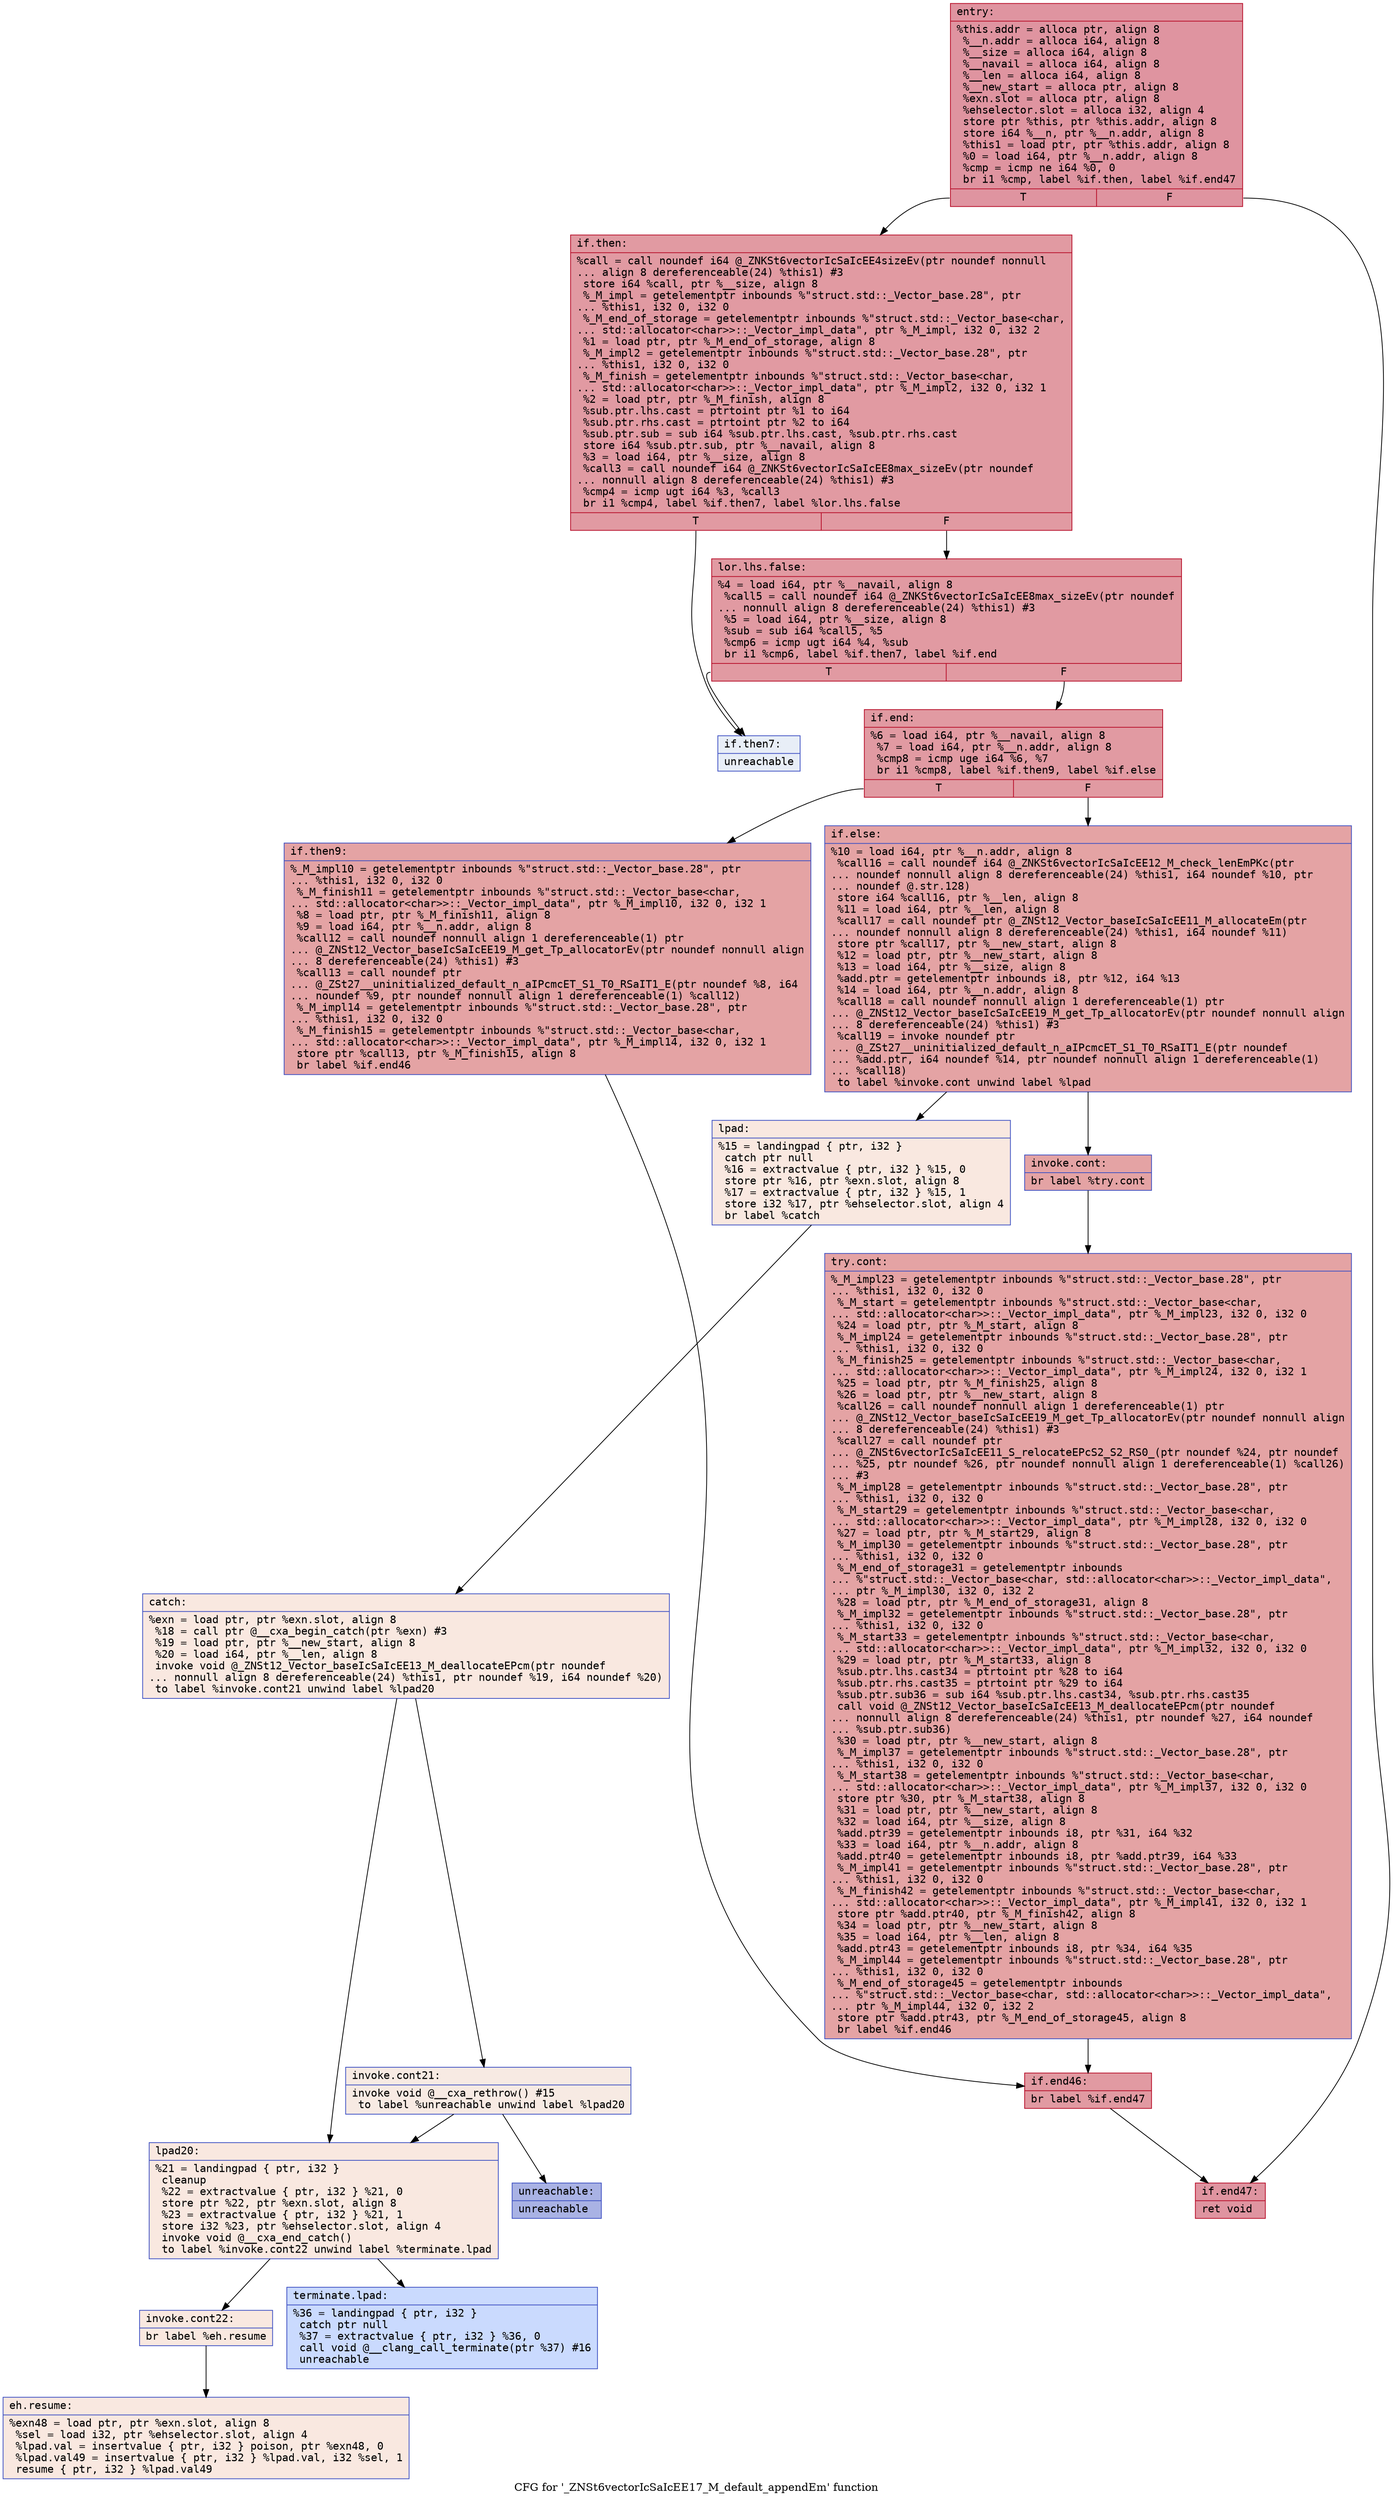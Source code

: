 digraph "CFG for '_ZNSt6vectorIcSaIcEE17_M_default_appendEm' function" {
	label="CFG for '_ZNSt6vectorIcSaIcEE17_M_default_appendEm' function";

	Node0x562c4e5751e0 [shape=record,color="#b70d28ff", style=filled, fillcolor="#b70d2870" fontname="Courier",label="{entry:\l|  %this.addr = alloca ptr, align 8\l  %__n.addr = alloca i64, align 8\l  %__size = alloca i64, align 8\l  %__navail = alloca i64, align 8\l  %__len = alloca i64, align 8\l  %__new_start = alloca ptr, align 8\l  %exn.slot = alloca ptr, align 8\l  %ehselector.slot = alloca i32, align 4\l  store ptr %this, ptr %this.addr, align 8\l  store i64 %__n, ptr %__n.addr, align 8\l  %this1 = load ptr, ptr %this.addr, align 8\l  %0 = load i64, ptr %__n.addr, align 8\l  %cmp = icmp ne i64 %0, 0\l  br i1 %cmp, label %if.then, label %if.end47\l|{<s0>T|<s1>F}}"];
	Node0x562c4e5751e0:s0 -> Node0x562c4e575b40[tooltip="entry -> if.then\nProbability 62.50%" ];
	Node0x562c4e5751e0:s1 -> Node0x562c4e575bb0[tooltip="entry -> if.end47\nProbability 37.50%" ];
	Node0x562c4e575b40 [shape=record,color="#b70d28ff", style=filled, fillcolor="#bb1b2c70" fontname="Courier",label="{if.then:\l|  %call = call noundef i64 @_ZNKSt6vectorIcSaIcEE4sizeEv(ptr noundef nonnull\l... align 8 dereferenceable(24) %this1) #3\l  store i64 %call, ptr %__size, align 8\l  %_M_impl = getelementptr inbounds %\"struct.std::_Vector_base.28\", ptr\l... %this1, i32 0, i32 0\l  %_M_end_of_storage = getelementptr inbounds %\"struct.std::_Vector_base\<char,\l... std::allocator\<char\>\>::_Vector_impl_data\", ptr %_M_impl, i32 0, i32 2\l  %1 = load ptr, ptr %_M_end_of_storage, align 8\l  %_M_impl2 = getelementptr inbounds %\"struct.std::_Vector_base.28\", ptr\l... %this1, i32 0, i32 0\l  %_M_finish = getelementptr inbounds %\"struct.std::_Vector_base\<char,\l... std::allocator\<char\>\>::_Vector_impl_data\", ptr %_M_impl2, i32 0, i32 1\l  %2 = load ptr, ptr %_M_finish, align 8\l  %sub.ptr.lhs.cast = ptrtoint ptr %1 to i64\l  %sub.ptr.rhs.cast = ptrtoint ptr %2 to i64\l  %sub.ptr.sub = sub i64 %sub.ptr.lhs.cast, %sub.ptr.rhs.cast\l  store i64 %sub.ptr.sub, ptr %__navail, align 8\l  %3 = load i64, ptr %__size, align 8\l  %call3 = call noundef i64 @_ZNKSt6vectorIcSaIcEE8max_sizeEv(ptr noundef\l... nonnull align 8 dereferenceable(24) %this1) #3\l  %cmp4 = icmp ugt i64 %3, %call3\l  br i1 %cmp4, label %if.then7, label %lor.lhs.false\l|{<s0>T|<s1>F}}"];
	Node0x562c4e575b40:s0 -> Node0x562c4e5759a0[tooltip="if.then -> if.then7\nProbability 0.00%" ];
	Node0x562c4e575b40:s1 -> Node0x562c4e5759f0[tooltip="if.then -> lor.lhs.false\nProbability 100.00%" ];
	Node0x562c4e5759f0 [shape=record,color="#b70d28ff", style=filled, fillcolor="#bb1b2c70" fontname="Courier",label="{lor.lhs.false:\l|  %4 = load i64, ptr %__navail, align 8\l  %call5 = call noundef i64 @_ZNKSt6vectorIcSaIcEE8max_sizeEv(ptr noundef\l... nonnull align 8 dereferenceable(24) %this1) #3\l  %5 = load i64, ptr %__size, align 8\l  %sub = sub i64 %call5, %5\l  %cmp6 = icmp ugt i64 %4, %sub\l  br i1 %cmp6, label %if.then7, label %if.end\l|{<s0>T|<s1>F}}"];
	Node0x562c4e5759f0:s0 -> Node0x562c4e5759a0[tooltip="lor.lhs.false -> if.then7\nProbability 0.00%" ];
	Node0x562c4e5759f0:s1 -> Node0x562c4e576ed0[tooltip="lor.lhs.false -> if.end\nProbability 100.00%" ];
	Node0x562c4e5759a0 [shape=record,color="#3d50c3ff", style=filled, fillcolor="#cbd8ee70" fontname="Courier",label="{if.then7:\l|  unreachable\l}"];
	Node0x562c4e576ed0 [shape=record,color="#b70d28ff", style=filled, fillcolor="#bb1b2c70" fontname="Courier",label="{if.end:\l|  %6 = load i64, ptr %__navail, align 8\l  %7 = load i64, ptr %__n.addr, align 8\l  %cmp8 = icmp uge i64 %6, %7\l  br i1 %cmp8, label %if.then9, label %if.else\l|{<s0>T|<s1>F}}"];
	Node0x562c4e576ed0:s0 -> Node0x562c4e44a6c0[tooltip="if.end -> if.then9\nProbability 50.00%" ];
	Node0x562c4e576ed0:s1 -> Node0x562c4e4c40b0[tooltip="if.end -> if.else\nProbability 50.00%" ];
	Node0x562c4e44a6c0 [shape=record,color="#3d50c3ff", style=filled, fillcolor="#c32e3170" fontname="Courier",label="{if.then9:\l|  %_M_impl10 = getelementptr inbounds %\"struct.std::_Vector_base.28\", ptr\l... %this1, i32 0, i32 0\l  %_M_finish11 = getelementptr inbounds %\"struct.std::_Vector_base\<char,\l... std::allocator\<char\>\>::_Vector_impl_data\", ptr %_M_impl10, i32 0, i32 1\l  %8 = load ptr, ptr %_M_finish11, align 8\l  %9 = load i64, ptr %__n.addr, align 8\l  %call12 = call noundef nonnull align 1 dereferenceable(1) ptr\l... @_ZNSt12_Vector_baseIcSaIcEE19_M_get_Tp_allocatorEv(ptr noundef nonnull align\l... 8 dereferenceable(24) %this1) #3\l  %call13 = call noundef ptr\l... @_ZSt27__uninitialized_default_n_aIPcmcET_S1_T0_RSaIT1_E(ptr noundef %8, i64\l... noundef %9, ptr noundef nonnull align 1 dereferenceable(1) %call12)\l  %_M_impl14 = getelementptr inbounds %\"struct.std::_Vector_base.28\", ptr\l... %this1, i32 0, i32 0\l  %_M_finish15 = getelementptr inbounds %\"struct.std::_Vector_base\<char,\l... std::allocator\<char\>\>::_Vector_impl_data\", ptr %_M_impl14, i32 0, i32 1\l  store ptr %call13, ptr %_M_finish15, align 8\l  br label %if.end46\l}"];
	Node0x562c4e44a6c0 -> Node0x562c4e5777c0[tooltip="if.then9 -> if.end46\nProbability 100.00%" ];
	Node0x562c4e4c40b0 [shape=record,color="#3d50c3ff", style=filled, fillcolor="#c32e3170" fontname="Courier",label="{if.else:\l|  %10 = load i64, ptr %__n.addr, align 8\l  %call16 = call noundef i64 @_ZNKSt6vectorIcSaIcEE12_M_check_lenEmPKc(ptr\l... noundef nonnull align 8 dereferenceable(24) %this1, i64 noundef %10, ptr\l... noundef @.str.128)\l  store i64 %call16, ptr %__len, align 8\l  %11 = load i64, ptr %__len, align 8\l  %call17 = call noundef ptr @_ZNSt12_Vector_baseIcSaIcEE11_M_allocateEm(ptr\l... noundef nonnull align 8 dereferenceable(24) %this1, i64 noundef %11)\l  store ptr %call17, ptr %__new_start, align 8\l  %12 = load ptr, ptr %__new_start, align 8\l  %13 = load i64, ptr %__size, align 8\l  %add.ptr = getelementptr inbounds i8, ptr %12, i64 %13\l  %14 = load i64, ptr %__n.addr, align 8\l  %call18 = call noundef nonnull align 1 dereferenceable(1) ptr\l... @_ZNSt12_Vector_baseIcSaIcEE19_M_get_Tp_allocatorEv(ptr noundef nonnull align\l... 8 dereferenceable(24) %this1) #3\l  %call19 = invoke noundef ptr\l... @_ZSt27__uninitialized_default_n_aIPcmcET_S1_T0_RSaIT1_E(ptr noundef\l... %add.ptr, i64 noundef %14, ptr noundef nonnull align 1 dereferenceable(1)\l... %call18)\l          to label %invoke.cont unwind label %lpad\l}"];
	Node0x562c4e4c40b0 -> Node0x562c4e578150[tooltip="if.else -> invoke.cont\nProbability 100.00%" ];
	Node0x562c4e4c40b0 -> Node0x562c4e578200[tooltip="if.else -> lpad\nProbability 0.00%" ];
	Node0x562c4e578150 [shape=record,color="#3d50c3ff", style=filled, fillcolor="#c32e3170" fontname="Courier",label="{invoke.cont:\l|  br label %try.cont\l}"];
	Node0x562c4e578150 -> Node0x562c4e5784b0[tooltip="invoke.cont -> try.cont\nProbability 100.00%" ];
	Node0x562c4e578200 [shape=record,color="#3d50c3ff", style=filled, fillcolor="#f1ccb870" fontname="Courier",label="{lpad:\l|  %15 = landingpad \{ ptr, i32 \}\l          catch ptr null\l  %16 = extractvalue \{ ptr, i32 \} %15, 0\l  store ptr %16, ptr %exn.slot, align 8\l  %17 = extractvalue \{ ptr, i32 \} %15, 1\l  store i32 %17, ptr %ehselector.slot, align 4\l  br label %catch\l}"];
	Node0x562c4e578200 -> Node0x562c4e576b70[tooltip="lpad -> catch\nProbability 100.00%" ];
	Node0x562c4e576b70 [shape=record,color="#3d50c3ff", style=filled, fillcolor="#f1ccb870" fontname="Courier",label="{catch:\l|  %exn = load ptr, ptr %exn.slot, align 8\l  %18 = call ptr @__cxa_begin_catch(ptr %exn) #3\l  %19 = load ptr, ptr %__new_start, align 8\l  %20 = load i64, ptr %__len, align 8\l  invoke void @_ZNSt12_Vector_baseIcSaIcEE13_M_deallocateEPcm(ptr noundef\l... nonnull align 8 dereferenceable(24) %this1, ptr noundef %19, i64 noundef %20)\l          to label %invoke.cont21 unwind label %lpad20\l}"];
	Node0x562c4e576b70 -> Node0x562c4e578f70[tooltip="catch -> invoke.cont21\nProbability 50.00%" ];
	Node0x562c4e576b70 -> Node0x562c4e578fc0[tooltip="catch -> lpad20\nProbability 50.00%" ];
	Node0x562c4e578f70 [shape=record,color="#3d50c3ff", style=filled, fillcolor="#eed0c070" fontname="Courier",label="{invoke.cont21:\l|  invoke void @__cxa_rethrow() #15\l          to label %unreachable unwind label %lpad20\l}"];
	Node0x562c4e578f70 -> Node0x562c4e579300[tooltip="invoke.cont21 -> unreachable\nProbability 0.00%" ];
	Node0x562c4e578f70 -> Node0x562c4e578fc0[tooltip="invoke.cont21 -> lpad20\nProbability 100.00%" ];
	Node0x562c4e578fc0 [shape=record,color="#3d50c3ff", style=filled, fillcolor="#f1ccb870" fontname="Courier",label="{lpad20:\l|  %21 = landingpad \{ ptr, i32 \}\l          cleanup\l  %22 = extractvalue \{ ptr, i32 \} %21, 0\l  store ptr %22, ptr %exn.slot, align 8\l  %23 = extractvalue \{ ptr, i32 \} %21, 1\l  store i32 %23, ptr %ehselector.slot, align 4\l  invoke void @__cxa_end_catch()\l          to label %invoke.cont22 unwind label %terminate.lpad\l}"];
	Node0x562c4e578fc0 -> Node0x562c4e5796f0[tooltip="lpad20 -> invoke.cont22\nProbability 100.00%" ];
	Node0x562c4e578fc0 -> Node0x562c4e5797a0[tooltip="lpad20 -> terminate.lpad\nProbability 0.00%" ];
	Node0x562c4e5796f0 [shape=record,color="#3d50c3ff", style=filled, fillcolor="#f1ccb870" fontname="Courier",label="{invoke.cont22:\l|  br label %eh.resume\l}"];
	Node0x562c4e5796f0 -> Node0x562c4e5799c0[tooltip="invoke.cont22 -> eh.resume\nProbability 100.00%" ];
	Node0x562c4e5784b0 [shape=record,color="#3d50c3ff", style=filled, fillcolor="#c32e3170" fontname="Courier",label="{try.cont:\l|  %_M_impl23 = getelementptr inbounds %\"struct.std::_Vector_base.28\", ptr\l... %this1, i32 0, i32 0\l  %_M_start = getelementptr inbounds %\"struct.std::_Vector_base\<char,\l... std::allocator\<char\>\>::_Vector_impl_data\", ptr %_M_impl23, i32 0, i32 0\l  %24 = load ptr, ptr %_M_start, align 8\l  %_M_impl24 = getelementptr inbounds %\"struct.std::_Vector_base.28\", ptr\l... %this1, i32 0, i32 0\l  %_M_finish25 = getelementptr inbounds %\"struct.std::_Vector_base\<char,\l... std::allocator\<char\>\>::_Vector_impl_data\", ptr %_M_impl24, i32 0, i32 1\l  %25 = load ptr, ptr %_M_finish25, align 8\l  %26 = load ptr, ptr %__new_start, align 8\l  %call26 = call noundef nonnull align 1 dereferenceable(1) ptr\l... @_ZNSt12_Vector_baseIcSaIcEE19_M_get_Tp_allocatorEv(ptr noundef nonnull align\l... 8 dereferenceable(24) %this1) #3\l  %call27 = call noundef ptr\l... @_ZNSt6vectorIcSaIcEE11_S_relocateEPcS2_S2_RS0_(ptr noundef %24, ptr noundef\l... %25, ptr noundef %26, ptr noundef nonnull align 1 dereferenceable(1) %call26)\l... #3\l  %_M_impl28 = getelementptr inbounds %\"struct.std::_Vector_base.28\", ptr\l... %this1, i32 0, i32 0\l  %_M_start29 = getelementptr inbounds %\"struct.std::_Vector_base\<char,\l... std::allocator\<char\>\>::_Vector_impl_data\", ptr %_M_impl28, i32 0, i32 0\l  %27 = load ptr, ptr %_M_start29, align 8\l  %_M_impl30 = getelementptr inbounds %\"struct.std::_Vector_base.28\", ptr\l... %this1, i32 0, i32 0\l  %_M_end_of_storage31 = getelementptr inbounds\l... %\"struct.std::_Vector_base\<char, std::allocator\<char\>\>::_Vector_impl_data\",\l... ptr %_M_impl30, i32 0, i32 2\l  %28 = load ptr, ptr %_M_end_of_storage31, align 8\l  %_M_impl32 = getelementptr inbounds %\"struct.std::_Vector_base.28\", ptr\l... %this1, i32 0, i32 0\l  %_M_start33 = getelementptr inbounds %\"struct.std::_Vector_base\<char,\l... std::allocator\<char\>\>::_Vector_impl_data\", ptr %_M_impl32, i32 0, i32 0\l  %29 = load ptr, ptr %_M_start33, align 8\l  %sub.ptr.lhs.cast34 = ptrtoint ptr %28 to i64\l  %sub.ptr.rhs.cast35 = ptrtoint ptr %29 to i64\l  %sub.ptr.sub36 = sub i64 %sub.ptr.lhs.cast34, %sub.ptr.rhs.cast35\l  call void @_ZNSt12_Vector_baseIcSaIcEE13_M_deallocateEPcm(ptr noundef\l... nonnull align 8 dereferenceable(24) %this1, ptr noundef %27, i64 noundef\l... %sub.ptr.sub36)\l  %30 = load ptr, ptr %__new_start, align 8\l  %_M_impl37 = getelementptr inbounds %\"struct.std::_Vector_base.28\", ptr\l... %this1, i32 0, i32 0\l  %_M_start38 = getelementptr inbounds %\"struct.std::_Vector_base\<char,\l... std::allocator\<char\>\>::_Vector_impl_data\", ptr %_M_impl37, i32 0, i32 0\l  store ptr %30, ptr %_M_start38, align 8\l  %31 = load ptr, ptr %__new_start, align 8\l  %32 = load i64, ptr %__size, align 8\l  %add.ptr39 = getelementptr inbounds i8, ptr %31, i64 %32\l  %33 = load i64, ptr %__n.addr, align 8\l  %add.ptr40 = getelementptr inbounds i8, ptr %add.ptr39, i64 %33\l  %_M_impl41 = getelementptr inbounds %\"struct.std::_Vector_base.28\", ptr\l... %this1, i32 0, i32 0\l  %_M_finish42 = getelementptr inbounds %\"struct.std::_Vector_base\<char,\l... std::allocator\<char\>\>::_Vector_impl_data\", ptr %_M_impl41, i32 0, i32 1\l  store ptr %add.ptr40, ptr %_M_finish42, align 8\l  %34 = load ptr, ptr %__new_start, align 8\l  %35 = load i64, ptr %__len, align 8\l  %add.ptr43 = getelementptr inbounds i8, ptr %34, i64 %35\l  %_M_impl44 = getelementptr inbounds %\"struct.std::_Vector_base.28\", ptr\l... %this1, i32 0, i32 0\l  %_M_end_of_storage45 = getelementptr inbounds\l... %\"struct.std::_Vector_base\<char, std::allocator\<char\>\>::_Vector_impl_data\",\l... ptr %_M_impl44, i32 0, i32 2\l  store ptr %add.ptr43, ptr %_M_end_of_storage45, align 8\l  br label %if.end46\l}"];
	Node0x562c4e5784b0 -> Node0x562c4e5777c0[tooltip="try.cont -> if.end46\nProbability 100.00%" ];
	Node0x562c4e5777c0 [shape=record,color="#b70d28ff", style=filled, fillcolor="#bb1b2c70" fontname="Courier",label="{if.end46:\l|  br label %if.end47\l}"];
	Node0x562c4e5777c0 -> Node0x562c4e575bb0[tooltip="if.end46 -> if.end47\nProbability 100.00%" ];
	Node0x562c4e575bb0 [shape=record,color="#b70d28ff", style=filled, fillcolor="#b70d2870" fontname="Courier",label="{if.end47:\l|  ret void\l}"];
	Node0x562c4e5799c0 [shape=record,color="#3d50c3ff", style=filled, fillcolor="#f1ccb870" fontname="Courier",label="{eh.resume:\l|  %exn48 = load ptr, ptr %exn.slot, align 8\l  %sel = load i32, ptr %ehselector.slot, align 4\l  %lpad.val = insertvalue \{ ptr, i32 \} poison, ptr %exn48, 0\l  %lpad.val49 = insertvalue \{ ptr, i32 \} %lpad.val, i32 %sel, 1\l  resume \{ ptr, i32 \} %lpad.val49\l}"];
	Node0x562c4e5797a0 [shape=record,color="#3d50c3ff", style=filled, fillcolor="#88abfd70" fontname="Courier",label="{terminate.lpad:\l|  %36 = landingpad \{ ptr, i32 \}\l          catch ptr null\l  %37 = extractvalue \{ ptr, i32 \} %36, 0\l  call void @__clang_call_terminate(ptr %37) #16\l  unreachable\l}"];
	Node0x562c4e579300 [shape=record,color="#3d50c3ff", style=filled, fillcolor="#3d50c370" fontname="Courier",label="{unreachable:\l|  unreachable\l}"];
}
